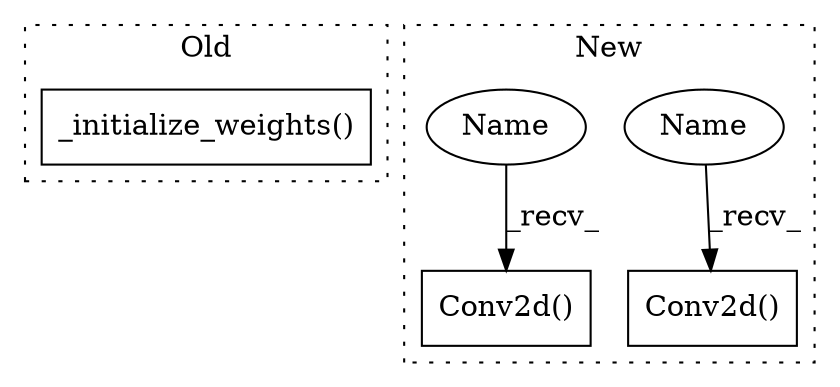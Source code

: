 digraph G {
subgraph cluster0 {
1 [label="_initialize_weights()" a="75" s="1624" l="26" shape="box"];
label = "Old";
style="dotted";
}
subgraph cluster1 {
2 [label="Conv2d()" a="75" s="1414" l="78" shape="box"];
3 [label="Conv2d()" a="75" s="1506" l="78" shape="box"];
4 [label="Name" a="87" s="1506" l="2" shape="ellipse"];
5 [label="Name" a="87" s="1414" l="2" shape="ellipse"];
label = "New";
style="dotted";
}
4 -> 3 [label="_recv_"];
5 -> 2 [label="_recv_"];
}
